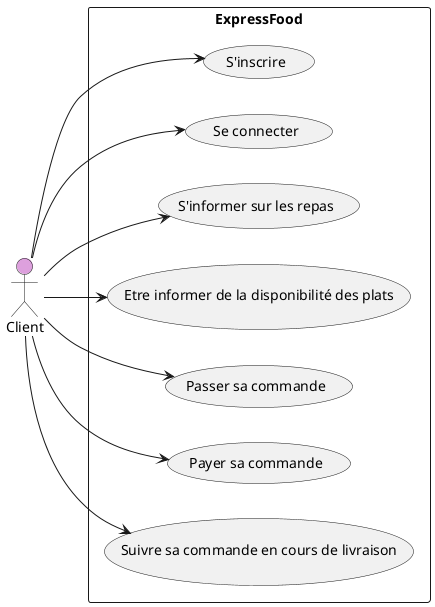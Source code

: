 
@startuml Client

left to right direction

actor "Client" as Client #Plum

rectangle ExpressFood {
  usecase "S'inscrire" as UC1
  usecase "Se connecter" as UC2
  usecase "S'informer sur les repas" as UC3
  usecase "Etre informer de la disponibilité des plats" as UC4
  usecase "Passer sa commande" as UC5
  usecase "Payer sa commande" as UC6
  usecase "Suivre sa commande en cours de livraison" as UC7
}

Client --> UC1
Client --> UC2
Client --> UC3
Client --> UC4
Client --> UC5
Client --> UC6
Client --> UC7

@enduml
